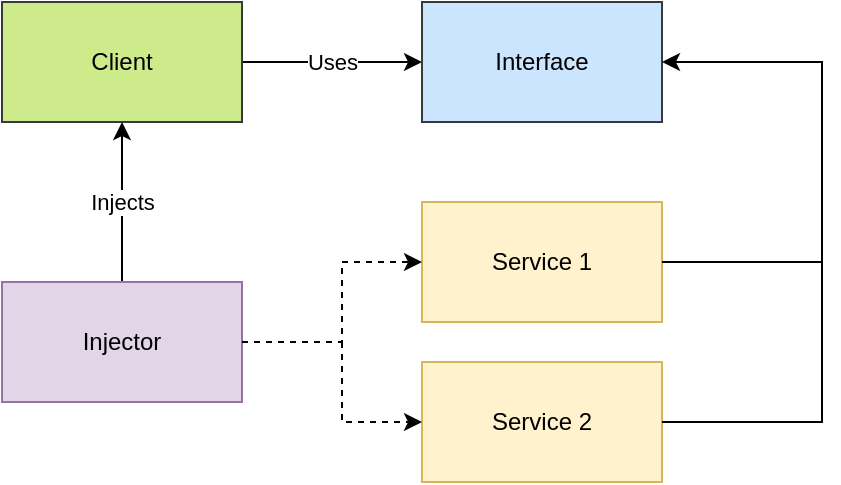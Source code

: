<mxfile version="20.4.0" type="google"><diagram id="GcA_2j4ilgqCcs9t1mUd" name="Page-1"><mxGraphModel grid="1" page="1" gridSize="10" guides="1" tooltips="1" connect="1" arrows="1" fold="1" pageScale="1" pageWidth="850" pageHeight="1100" math="0" shadow="0"><root><mxCell id="0"/><mxCell id="1" parent="0"/><mxCell id="_5DVEVNCuy_rwSVCa4Tm-6" value="Uses" style="edgeStyle=orthogonalEdgeStyle;rounded=0;orthogonalLoop=1;jettySize=auto;html=1;exitX=1;exitY=0.5;exitDx=0;exitDy=0;entryX=0;entryY=0.5;entryDx=0;entryDy=0;" edge="1" parent="1" source="_5DVEVNCuy_rwSVCa4Tm-1" target="_5DVEVNCuy_rwSVCa4Tm-2"><mxGeometry relative="1" as="geometry"/></mxCell><mxCell id="_5DVEVNCuy_rwSVCa4Tm-1" value="Client" style="rounded=0;whiteSpace=wrap;html=1;fillColor=#cdeb8b;strokeColor=#36393d;" vertex="1" parent="1"><mxGeometry x="150" y="180" width="120" height="60" as="geometry"/></mxCell><mxCell id="_5DVEVNCuy_rwSVCa4Tm-2" value="Interface" style="rounded=0;whiteSpace=wrap;html=1;fillColor=#cce5ff;strokeColor=#36393d;" vertex="1" parent="1"><mxGeometry x="360" y="180" width="120" height="60" as="geometry"/></mxCell><mxCell id="_5DVEVNCuy_rwSVCa4Tm-7" value="Service 1" style="rounded=0;whiteSpace=wrap;html=1;fillColor=#fff2cc;strokeColor=#d6b656;" vertex="1" parent="1"><mxGeometry x="360" y="280" width="120" height="60" as="geometry"/></mxCell><mxCell id="_5DVEVNCuy_rwSVCa4Tm-8" value="Service 2" style="rounded=0;whiteSpace=wrap;html=1;fillColor=#fff2cc;strokeColor=#d6b656;" vertex="1" parent="1"><mxGeometry x="360" y="360" width="120" height="60" as="geometry"/></mxCell><mxCell id="_5DVEVNCuy_rwSVCa4Tm-18" value="Injects" style="edgeStyle=orthogonalEdgeStyle;rounded=0;orthogonalLoop=1;jettySize=auto;html=1;exitX=0.5;exitY=0;exitDx=0;exitDy=0;entryX=0.5;entryY=1;entryDx=0;entryDy=0;" edge="1" parent="1" source="_5DVEVNCuy_rwSVCa4Tm-9" target="_5DVEVNCuy_rwSVCa4Tm-1"><mxGeometry relative="1" as="geometry"/></mxCell><mxCell id="_5DVEVNCuy_rwSVCa4Tm-9" value="Injector" style="rounded=0;whiteSpace=wrap;html=1;fillColor=#e1d5e7;strokeColor=#9673a6;" vertex="1" parent="1"><mxGeometry x="150" y="320" width="120" height="60" as="geometry"/></mxCell><mxCell id="_5DVEVNCuy_rwSVCa4Tm-12" value="" style="endArrow=classic;html=1;rounded=0;exitX=1;exitY=0.5;exitDx=0;exitDy=0;entryX=1;entryY=0.5;entryDx=0;entryDy=0;" edge="1" parent="1" source="_5DVEVNCuy_rwSVCa4Tm-8" target="_5DVEVNCuy_rwSVCa4Tm-2"><mxGeometry width="50" height="50" relative="1" as="geometry"><mxPoint x="390" y="420" as="sourcePoint"/><mxPoint x="540" y="390" as="targetPoint"/><Array as="points"><mxPoint x="560" y="390"/><mxPoint x="560" y="210"/></Array></mxGeometry></mxCell><mxCell id="_5DVEVNCuy_rwSVCa4Tm-13" value="" style="endArrow=none;html=1;rounded=0;exitX=1;exitY=0.5;exitDx=0;exitDy=0;" edge="1" parent="1" source="_5DVEVNCuy_rwSVCa4Tm-7"><mxGeometry width="50" height="50" relative="1" as="geometry"><mxPoint x="390" y="420" as="sourcePoint"/><mxPoint x="560" y="310" as="targetPoint"/></mxGeometry></mxCell><mxCell id="_5DVEVNCuy_rwSVCa4Tm-14" value="" style="endArrow=classic;html=1;rounded=0;dashed=1;exitX=1;exitY=0.5;exitDx=0;exitDy=0;entryX=0;entryY=0.5;entryDx=0;entryDy=0;" edge="1" parent="1" source="_5DVEVNCuy_rwSVCa4Tm-9" target="_5DVEVNCuy_rwSVCa4Tm-7"><mxGeometry width="50" height="50" relative="1" as="geometry"><mxPoint x="390" y="420" as="sourcePoint"/><mxPoint x="320" y="350" as="targetPoint"/><Array as="points"><mxPoint x="320" y="350"/><mxPoint x="320" y="310"/></Array></mxGeometry></mxCell><mxCell id="_5DVEVNCuy_rwSVCa4Tm-16" value="" style="endArrow=classic;html=1;rounded=0;dashed=1;entryX=0;entryY=0.5;entryDx=0;entryDy=0;" edge="1" parent="1" target="_5DVEVNCuy_rwSVCa4Tm-8"><mxGeometry width="50" height="50" relative="1" as="geometry"><mxPoint x="320" y="350" as="sourcePoint"/><mxPoint x="440" y="370" as="targetPoint"/><Array as="points"><mxPoint x="320" y="390"/></Array></mxGeometry></mxCell></root></mxGraphModel></diagram></mxfile>